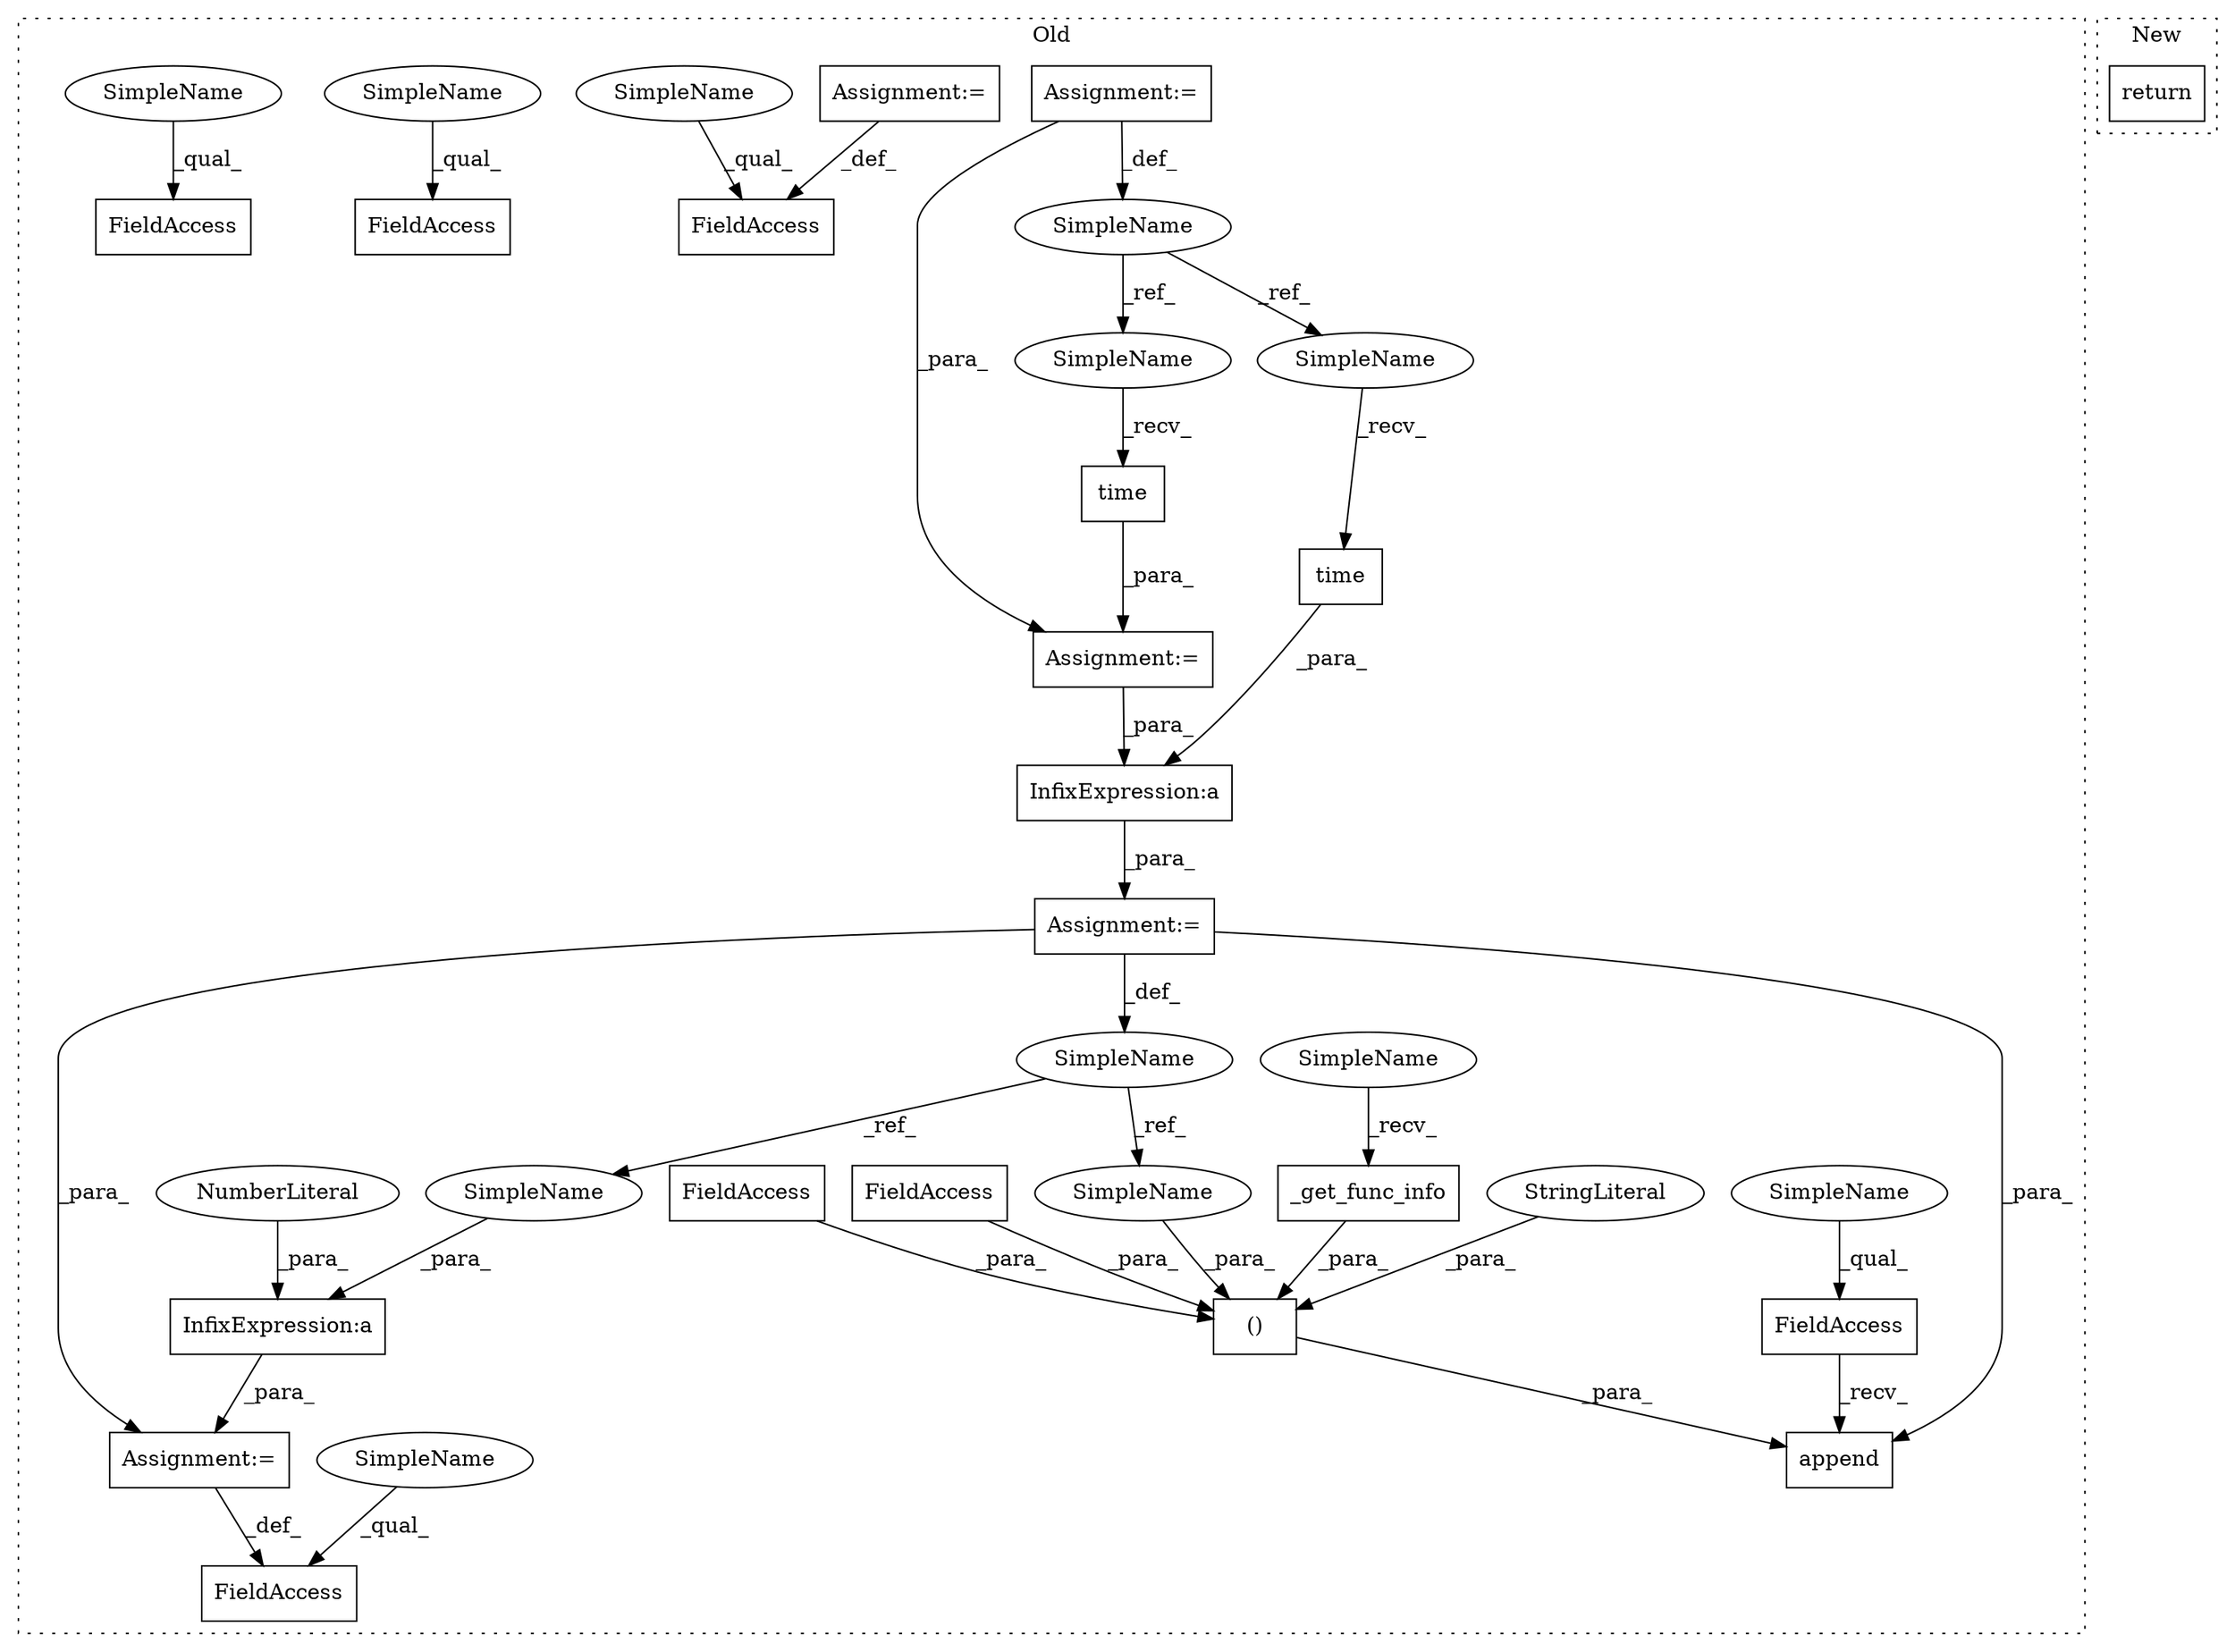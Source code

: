 digraph G {
subgraph cluster0 {
1 [label="_get_func_info" a="32" s="1767" l="16" shape="box"];
3 [label="()" a="106" s="1686" l="97" shape="box"];
4 [label="InfixExpression:a" a="27" s="1593" l="3" shape="box"];
5 [label="InfixExpression:a" a="27" s="1631" l="3" shape="box"];
6 [label="NumberLiteral" a="34" s="1634" l="4" shape="ellipse"];
7 [label="FieldAccess" a="22" s="1663" l="10" shape="box"];
8 [label="FieldAccess" a="22" s="1645" l="9" shape="box"];
9 [label="FieldAccess" a="22" s="1726" l="4" shape="box"];
10 [label="FieldAccess" a="22" s="1604" l="15" shape="box"];
11 [label="FieldAccess" a="22" s="1645" l="9" shape="box"];
12 [label="FieldAccess" a="22" s="1604" l="15" shape="box"];
13 [label="FieldAccess" a="22" s="1743" l="6" shape="box"];
14 [label="SimpleName" a="42" s="1571" l="9" shape="ellipse"];
15 [label="time" a="32" s="1526" l="6" shape="box"];
16 [label="SimpleName" a="42" s="1509" l="4" shape="ellipse"];
17 [label="time" a="32" s="1587" l="6" shape="box"];
18 [label="Assignment:=" a="7" s="1520" l="1" shape="box"];
19 [label="Assignment:=" a="7" s="1654" l="2" shape="box"];
20 [label="StringLiteral" a="45" s="1708" l="5" shape="ellipse"];
21 [label="Assignment:=" a="7" s="1509" l="4" shape="box"];
22 [label="Assignment:=" a="7" s="1580" l="1" shape="box"];
23 [label="Assignment:=" a="7" s="1619" l="2" shape="box"];
24 [label="append" a="32" s="1674,1783" l="12,2" shape="box"];
25 [label="SimpleName" a="42" s="1663" l="4" shape="ellipse"];
26 [label="SimpleName" a="42" s="1604" l="4" shape="ellipse"];
27 [label="SimpleName" a="42" s="1604" l="4" shape="ellipse"];
28 [label="SimpleName" a="42" s="1645" l="4" shape="ellipse"];
29 [label="SimpleName" a="42" s="1645" l="4" shape="ellipse"];
30 [label="SimpleName" a="42" s="1762" l="4" shape="ellipse"];
31 [label="SimpleName" a="42" s="1521" l="4" shape="ellipse"];
32 [label="SimpleName" a="42" s="1582" l="4" shape="ellipse"];
33 [label="SimpleName" a="42" s="1622" l="9" shape="ellipse"];
34 [label="SimpleName" a="42" s="1686" l="9" shape="ellipse"];
label = "Old";
style="dotted";
}
subgraph cluster1 {
2 [label="return" a="41" s="3573" l="7" shape="box"];
label = "New";
style="dotted";
}
1 -> 3 [label="_para_"];
3 -> 24 [label="_para_"];
4 -> 22 [label="_para_"];
5 -> 23 [label="_para_"];
6 -> 5 [label="_para_"];
7 -> 24 [label="_recv_"];
9 -> 3 [label="_para_"];
13 -> 3 [label="_para_"];
14 -> 33 [label="_ref_"];
14 -> 34 [label="_ref_"];
15 -> 18 [label="_para_"];
16 -> 31 [label="_ref_"];
16 -> 32 [label="_ref_"];
17 -> 4 [label="_para_"];
18 -> 4 [label="_para_"];
19 -> 8 [label="_def_"];
20 -> 3 [label="_para_"];
21 -> 16 [label="_def_"];
21 -> 18 [label="_para_"];
22 -> 24 [label="_para_"];
22 -> 14 [label="_def_"];
22 -> 23 [label="_para_"];
23 -> 12 [label="_def_"];
25 -> 7 [label="_qual_"];
26 -> 12 [label="_qual_"];
27 -> 10 [label="_qual_"];
28 -> 11 [label="_qual_"];
29 -> 8 [label="_qual_"];
30 -> 1 [label="_recv_"];
31 -> 15 [label="_recv_"];
32 -> 17 [label="_recv_"];
33 -> 5 [label="_para_"];
34 -> 3 [label="_para_"];
}